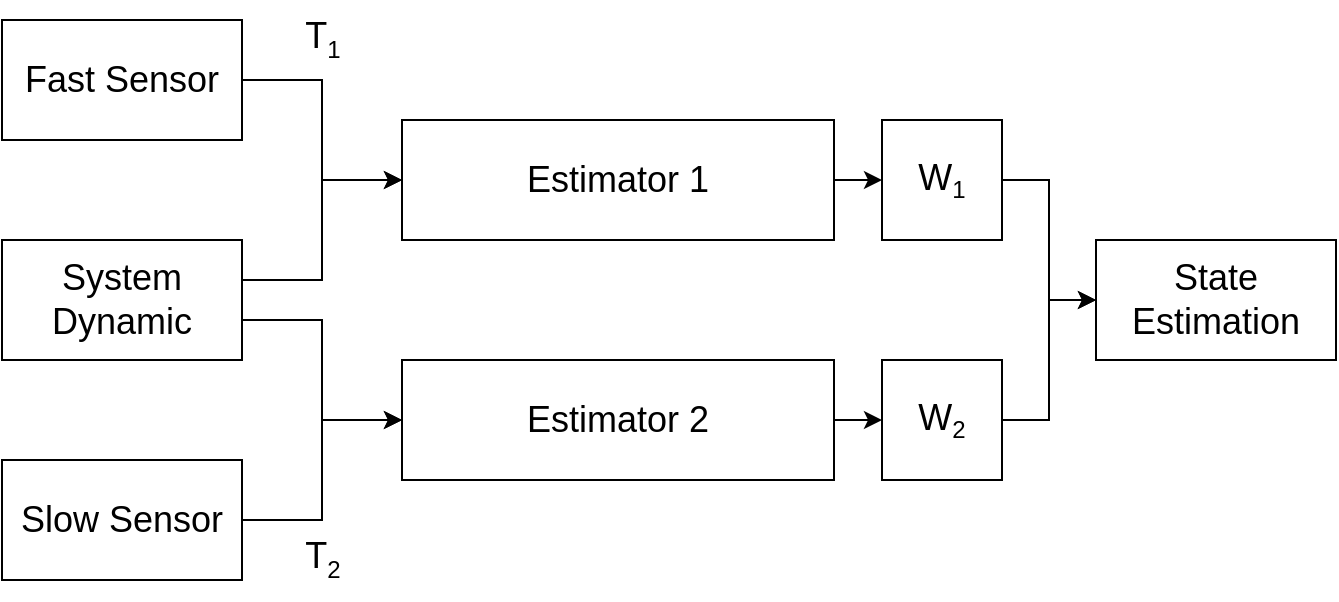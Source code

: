 <mxfile version="21.3.7" type="device">
  <diagram id="De45ii2Sp3PFvOTu69Ke" name="第 1 页">
    <mxGraphModel dx="911" dy="474" grid="1" gridSize="10" guides="1" tooltips="1" connect="1" arrows="1" fold="1" page="1" pageScale="1" pageWidth="827" pageHeight="1169" math="1" shadow="0">
      <root>
        <mxCell id="0" />
        <mxCell id="1" parent="0" />
        <mxCell id="NGuuJl21pHQzUnoow5Hf-10" style="edgeStyle=orthogonalEdgeStyle;rounded=0;orthogonalLoop=1;jettySize=auto;html=1;exitX=1;exitY=0.5;exitDx=0;exitDy=0;fontSize=18;entryX=0;entryY=0.5;entryDx=0;entryDy=0;" parent="1" source="NGuuJl21pHQzUnoow5Hf-1" target="NGuuJl21pHQzUnoow5Hf-4" edge="1">
          <mxGeometry relative="1" as="geometry">
            <mxPoint x="250" y="200" as="targetPoint" />
            <Array as="points">
              <mxPoint x="210" y="260" />
              <mxPoint x="250" y="260" />
              <mxPoint x="250" y="210" />
            </Array>
          </mxGeometry>
        </mxCell>
        <mxCell id="NGuuJl21pHQzUnoow5Hf-11" style="edgeStyle=orthogonalEdgeStyle;rounded=0;orthogonalLoop=1;jettySize=auto;html=1;exitX=1;exitY=0.5;exitDx=0;exitDy=0;entryX=0;entryY=0.5;entryDx=0;entryDy=0;fontSize=18;" parent="1" source="NGuuJl21pHQzUnoow5Hf-1" target="NGuuJl21pHQzUnoow5Hf-5" edge="1">
          <mxGeometry relative="1" as="geometry">
            <Array as="points">
              <mxPoint x="210" y="280" />
              <mxPoint x="250" y="280" />
              <mxPoint x="250" y="330" />
            </Array>
          </mxGeometry>
        </mxCell>
        <mxCell id="NGuuJl21pHQzUnoow5Hf-1" value="&lt;font style=&quot;font-size: 18px;&quot;&gt;System Dynamic&lt;/font&gt;" style="rounded=0;whiteSpace=wrap;html=1;" parent="1" vertex="1">
          <mxGeometry x="90" y="240" width="120" height="60" as="geometry" />
        </mxCell>
        <mxCell id="NGuuJl21pHQzUnoow5Hf-8" style="edgeStyle=orthogonalEdgeStyle;rounded=0;orthogonalLoop=1;jettySize=auto;html=1;exitX=1;exitY=0.5;exitDx=0;exitDy=0;entryX=0;entryY=0.5;entryDx=0;entryDy=0;fontSize=18;" parent="1" source="NGuuJl21pHQzUnoow5Hf-2" target="NGuuJl21pHQzUnoow5Hf-4" edge="1">
          <mxGeometry relative="1" as="geometry" />
        </mxCell>
        <mxCell id="NGuuJl21pHQzUnoow5Hf-2" value="Fast Sensor" style="rounded=0;whiteSpace=wrap;html=1;fontSize=18;" parent="1" vertex="1">
          <mxGeometry x="90" y="130" width="120" height="60" as="geometry" />
        </mxCell>
        <mxCell id="NGuuJl21pHQzUnoow5Hf-13" style="edgeStyle=orthogonalEdgeStyle;rounded=0;orthogonalLoop=1;jettySize=auto;html=1;exitX=1;exitY=0.5;exitDx=0;exitDy=0;fontSize=18;entryX=0;entryY=0.5;entryDx=0;entryDy=0;" parent="1" source="NGuuJl21pHQzUnoow5Hf-3" target="NGuuJl21pHQzUnoow5Hf-5" edge="1">
          <mxGeometry relative="1" as="geometry">
            <mxPoint x="250" y="360" as="targetPoint" />
          </mxGeometry>
        </mxCell>
        <mxCell id="NGuuJl21pHQzUnoow5Hf-3" value="Slow Sensor" style="rounded=0;whiteSpace=wrap;html=1;fontSize=18;" parent="1" vertex="1">
          <mxGeometry x="90" y="350" width="120" height="60" as="geometry" />
        </mxCell>
        <mxCell id="NGuuJl21pHQzUnoow5Hf-18" style="edgeStyle=orthogonalEdgeStyle;rounded=0;orthogonalLoop=1;jettySize=auto;html=1;exitX=1;exitY=0.5;exitDx=0;exitDy=0;entryX=0;entryY=0.5;entryDx=0;entryDy=0;fontSize=12;" parent="1" source="NGuuJl21pHQzUnoow5Hf-4" target="NGuuJl21pHQzUnoow5Hf-16" edge="1">
          <mxGeometry relative="1" as="geometry" />
        </mxCell>
        <mxCell id="NGuuJl21pHQzUnoow5Hf-4" value="Estimator 1" style="rounded=0;whiteSpace=wrap;html=1;fontSize=18;" parent="1" vertex="1">
          <mxGeometry x="290" y="180" width="216" height="60" as="geometry" />
        </mxCell>
        <mxCell id="NGuuJl21pHQzUnoow5Hf-19" style="edgeStyle=orthogonalEdgeStyle;rounded=0;orthogonalLoop=1;jettySize=auto;html=1;exitX=1;exitY=0.5;exitDx=0;exitDy=0;entryX=0;entryY=0.5;entryDx=0;entryDy=0;fontSize=12;" parent="1" source="NGuuJl21pHQzUnoow5Hf-5" target="NGuuJl21pHQzUnoow5Hf-17" edge="1">
          <mxGeometry relative="1" as="geometry" />
        </mxCell>
        <mxCell id="NGuuJl21pHQzUnoow5Hf-5" value="Estimator 2" style="rounded=0;whiteSpace=wrap;html=1;fontSize=18;" parent="1" vertex="1">
          <mxGeometry x="290" y="300" width="216" height="60" as="geometry" />
        </mxCell>
        <mxCell id="NGuuJl21pHQzUnoow5Hf-14" value="T&lt;sub&gt;&lt;font style=&quot;font-size: 12px;&quot;&gt;1&lt;/font&gt;&lt;/sub&gt;" style="text;html=1;align=center;verticalAlign=middle;resizable=0;points=[];autosize=1;strokeColor=none;fillColor=none;fontSize=18;" parent="1" vertex="1">
          <mxGeometry x="230" y="120" width="40" height="40" as="geometry" />
        </mxCell>
        <mxCell id="NGuuJl21pHQzUnoow5Hf-15" value="T&lt;sub&gt;&lt;font style=&quot;font-size: 12px;&quot;&gt;2&lt;/font&gt;&lt;/sub&gt;" style="text;html=1;align=center;verticalAlign=middle;resizable=0;points=[];autosize=1;strokeColor=none;fillColor=none;fontSize=18;" parent="1" vertex="1">
          <mxGeometry x="230" y="380" width="40" height="40" as="geometry" />
        </mxCell>
        <mxCell id="NGuuJl21pHQzUnoow5Hf-21" style="edgeStyle=orthogonalEdgeStyle;rounded=0;orthogonalLoop=1;jettySize=auto;html=1;exitX=1;exitY=0.5;exitDx=0;exitDy=0;entryX=0;entryY=0.5;entryDx=0;entryDy=0;fontSize=12;" parent="1" source="NGuuJl21pHQzUnoow5Hf-16" target="NGuuJl21pHQzUnoow5Hf-20" edge="1">
          <mxGeometry relative="1" as="geometry" />
        </mxCell>
        <mxCell id="NGuuJl21pHQzUnoow5Hf-16" value="&lt;font style=&quot;&quot;&gt;&lt;span style=&quot;font-size: 18px;&quot;&gt;W&lt;/span&gt;&lt;sub style=&quot;&quot;&gt;&lt;font style=&quot;font-size: 12px;&quot;&gt;1&lt;/font&gt;&lt;/sub&gt;&lt;/font&gt;" style="rounded=0;whiteSpace=wrap;html=1;fontSize=12;" parent="1" vertex="1">
          <mxGeometry x="530" y="180" width="60" height="60" as="geometry" />
        </mxCell>
        <mxCell id="NGuuJl21pHQzUnoow5Hf-22" style="edgeStyle=orthogonalEdgeStyle;rounded=0;orthogonalLoop=1;jettySize=auto;html=1;exitX=1;exitY=0.5;exitDx=0;exitDy=0;entryX=0;entryY=0.5;entryDx=0;entryDy=0;fontSize=12;" parent="1" source="NGuuJl21pHQzUnoow5Hf-17" target="NGuuJl21pHQzUnoow5Hf-20" edge="1">
          <mxGeometry relative="1" as="geometry" />
        </mxCell>
        <mxCell id="NGuuJl21pHQzUnoow5Hf-17" value="&lt;font style=&quot;&quot;&gt;&lt;span style=&quot;font-size: 18px;&quot;&gt;W&lt;/span&gt;&lt;sub style=&quot;&quot;&gt;&lt;font style=&quot;font-size: 12px;&quot;&gt;2&lt;/font&gt;&lt;/sub&gt;&lt;/font&gt;" style="rounded=0;whiteSpace=wrap;html=1;fontSize=12;" parent="1" vertex="1">
          <mxGeometry x="530" y="300" width="60" height="60" as="geometry" />
        </mxCell>
        <mxCell id="NGuuJl21pHQzUnoow5Hf-20" value="&lt;font style=&quot;font-size: 18px;&quot;&gt;State Estimation&lt;/font&gt;" style="rounded=0;whiteSpace=wrap;html=1;fontSize=12;" parent="1" vertex="1">
          <mxGeometry x="637" y="240" width="120" height="60" as="geometry" />
        </mxCell>
      </root>
    </mxGraphModel>
  </diagram>
</mxfile>
